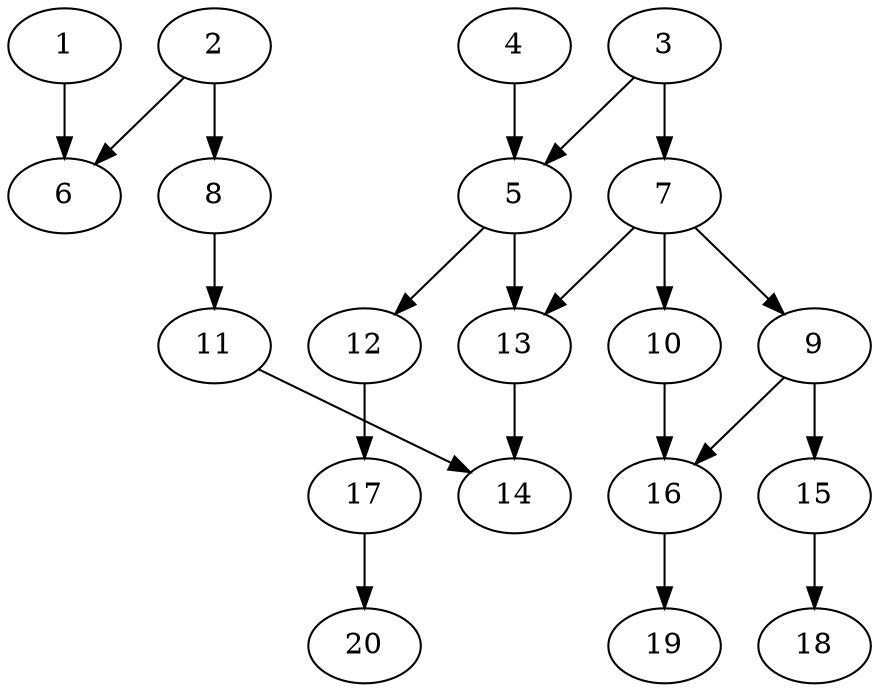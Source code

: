 // DAG automatically generated by daggen at Sat Jul 27 15:38:13 2019
// ./daggen --dot -n 20 --ccr 0.5 --fat 0.6 --regular 0.5 --density 0.4 --mindata 5242880 --maxdata 52428800 
digraph G {
  1 [size="65783808", alpha="0.08", expect_size="32891904"] 
  1 -> 6 [size ="32891904"]
  2 [size="38166528", alpha="0.09", expect_size="19083264"] 
  2 -> 6 [size ="19083264"]
  2 -> 8 [size ="19083264"]
  3 [size="46751744", alpha="0.13", expect_size="23375872"] 
  3 -> 5 [size ="23375872"]
  3 -> 7 [size ="23375872"]
  4 [size="32505856", alpha="0.10", expect_size="16252928"] 
  4 -> 5 [size ="16252928"]
  5 [size="57133056", alpha="0.05", expect_size="28566528"] 
  5 -> 12 [size ="28566528"]
  5 -> 13 [size ="28566528"]
  6 [size="101808128", alpha="0.13", expect_size="50904064"] 
  7 [size="56760320", alpha="0.10", expect_size="28380160"] 
  7 -> 9 [size ="28380160"]
  7 -> 10 [size ="28380160"]
  7 -> 13 [size ="28380160"]
  8 [size="37560320", alpha="0.03", expect_size="18780160"] 
  8 -> 11 [size ="18780160"]
  9 [size="96774144", alpha="0.07", expect_size="48387072"] 
  9 -> 15 [size ="48387072"]
  9 -> 16 [size ="48387072"]
  10 [size="30932992", alpha="0.13", expect_size="15466496"] 
  10 -> 16 [size ="15466496"]
  11 [size="98545664", alpha="0.02", expect_size="49272832"] 
  11 -> 14 [size ="49272832"]
  12 [size="42287104", alpha="0.18", expect_size="21143552"] 
  12 -> 17 [size ="21143552"]
  13 [size="84563968", alpha="0.14", expect_size="42281984"] 
  13 -> 14 [size ="42281984"]
  14 [size="53440512", alpha="0.11", expect_size="26720256"] 
  15 [size="100978688", alpha="0.18", expect_size="50489344"] 
  15 -> 18 [size ="50489344"]
  16 [size="31746048", alpha="0.02", expect_size="15873024"] 
  16 -> 19 [size ="15873024"]
  17 [size="91664384", alpha="0.07", expect_size="45832192"] 
  17 -> 20 [size ="45832192"]
  18 [size="46669824", alpha="0.10", expect_size="23334912"] 
  19 [size="61898752", alpha="0.02", expect_size="30949376"] 
  20 [size="92864512", alpha="0.02", expect_size="46432256"] 
}
